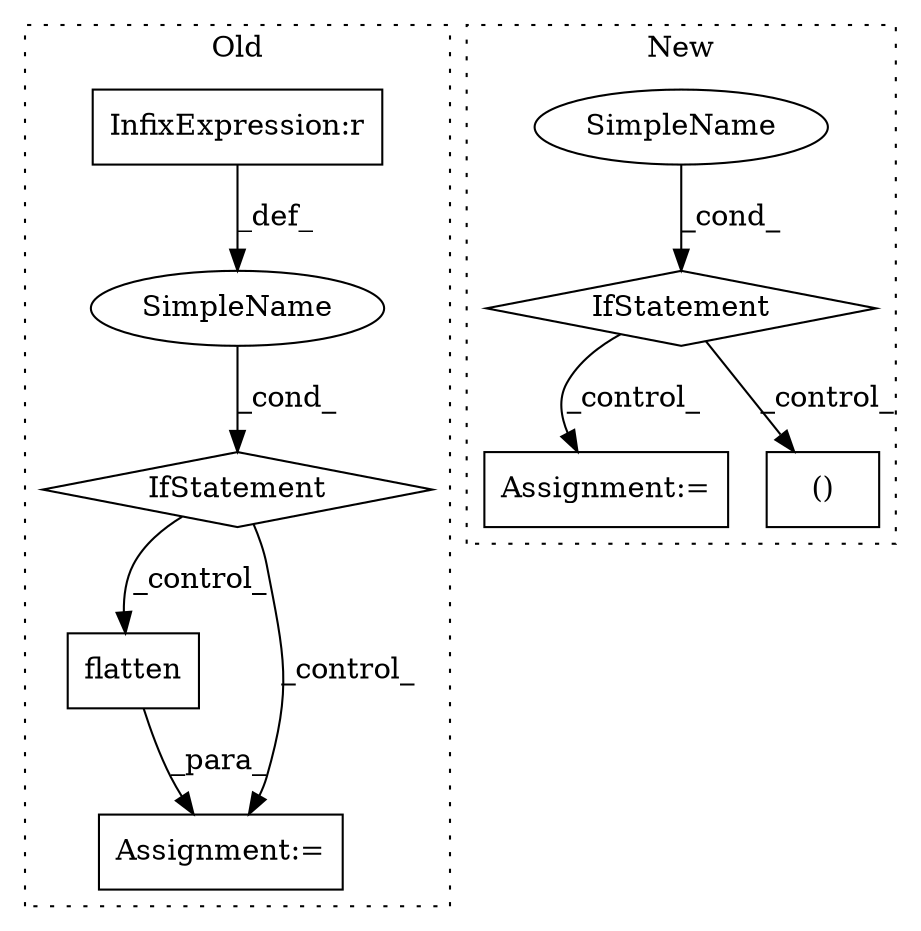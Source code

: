 digraph G {
subgraph cluster0 {
1 [label="flatten" a="32" s="49387,49408" l="8,1" shape="box"];
3 [label="Assignment:=" a="7" s="49385" l="2" shape="box"];
6 [label="SimpleName" a="42" s="" l="" shape="ellipse"];
8 [label="IfStatement" a="25" s="49274,49335" l="4,2" shape="diamond"];
9 [label="InfixExpression:r" a="27" s="49292" l="4" shape="box"];
label = "Old";
style="dotted";
}
subgraph cluster1 {
2 [label="IfStatement" a="25" s="51267,51295" l="4,2" shape="diamond"];
4 [label="Assignment:=" a="7" s="51354" l="11" shape="box"];
5 [label="SimpleName" a="42" s="" l="" shape="ellipse"];
7 [label="()" a="106" s="51316" l="38" shape="box"];
label = "New";
style="dotted";
}
1 -> 3 [label="_para_"];
2 -> 4 [label="_control_"];
2 -> 7 [label="_control_"];
5 -> 2 [label="_cond_"];
6 -> 8 [label="_cond_"];
8 -> 1 [label="_control_"];
8 -> 3 [label="_control_"];
9 -> 6 [label="_def_"];
}